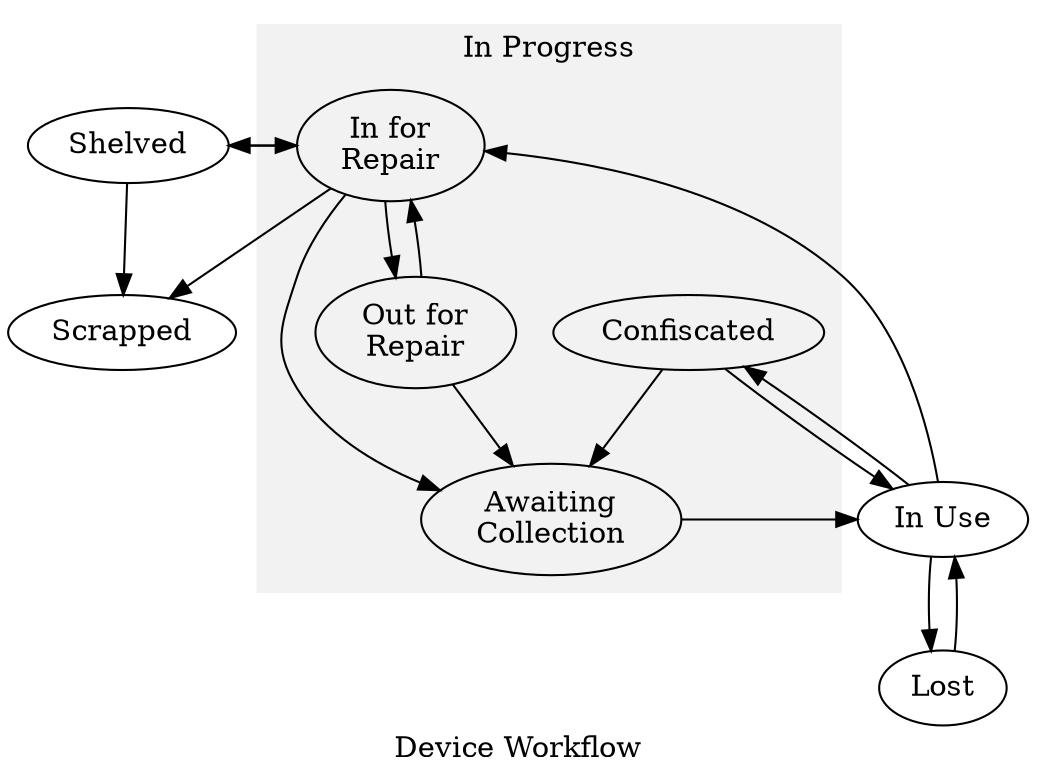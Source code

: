 digraph G {
	graph [overlap=false];
	label="Device Workflow";

	shelf [label="Shelved"];
	lost [label="Lost"];
	use [label="In Use"];
	scrap [label="Scrapped"];


	subgraph cluster0 {
		style=filled;
		color=grey95
		ac [label="Awaiting\nCollection"];
		con [label="Confiscated"];
		in [label="In for\nRepair"];
		out [label="Out for\nRepair"];
		con -> ac;
		in -> out -> ac;
		out -> in;
		label="In Progress";
	}

	use -> lost;
	lost -> use;
	use -> in;
	ac -> use;
	use -> con;
	con -> use;
	in -> shelf;
	in -> scrap;
	in -> ac;
	shelf -> in;
	shelf -> scrap;

}
